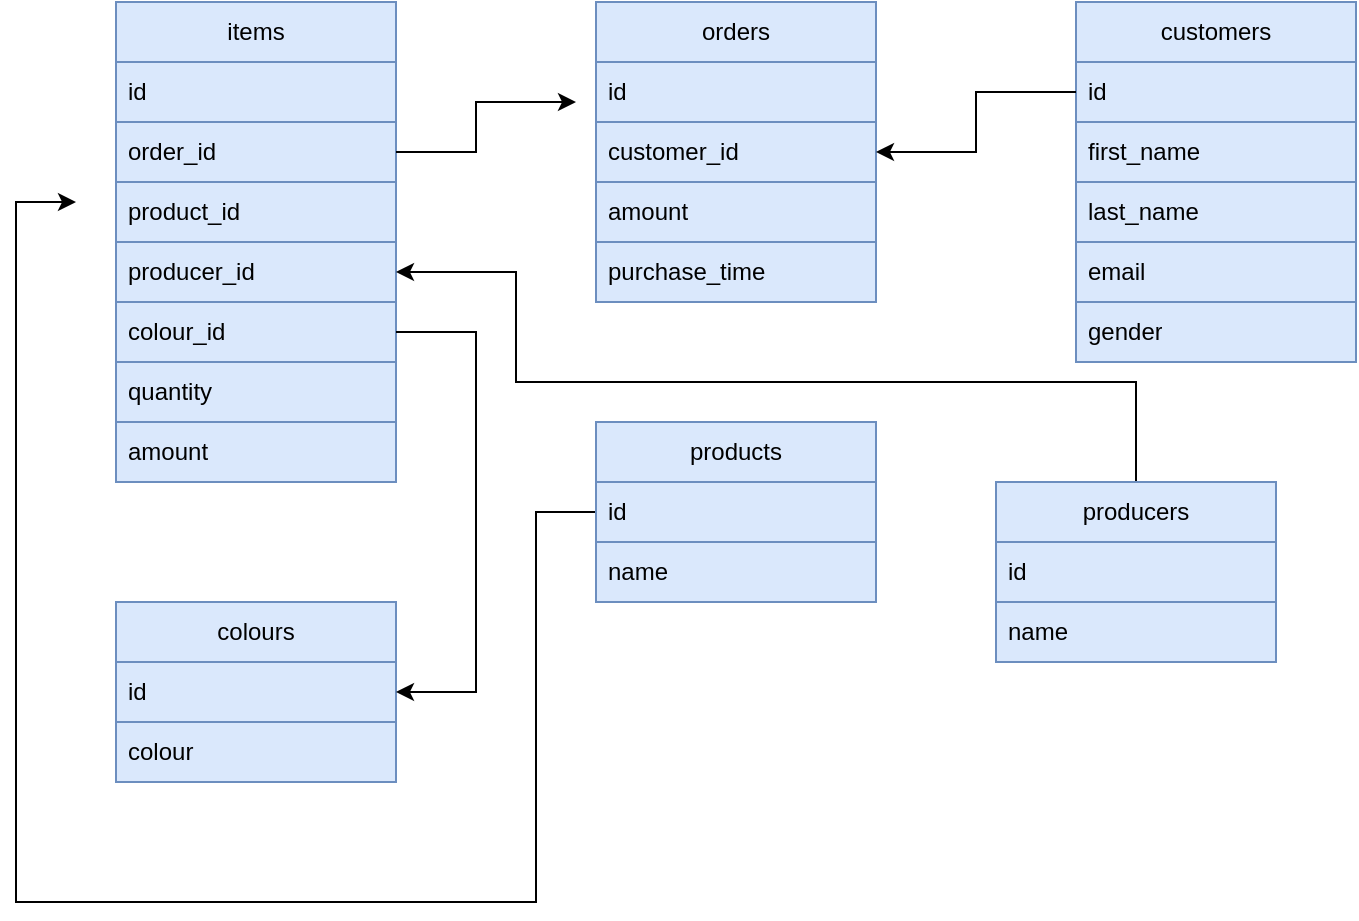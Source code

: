 <mxfile version="23.1.6" type="device">
  <diagram name="Page-1" id="efa7a0a1-bf9b-a30e-e6df-94a7791c09e9">
    <mxGraphModel dx="1026" dy="651" grid="1" gridSize="10" guides="1" tooltips="1" connect="1" arrows="1" fold="1" page="1" pageScale="1" pageWidth="826" pageHeight="1169" background="none" math="0" shadow="0">
      <root>
        <mxCell id="0" />
        <mxCell id="1" parent="0" />
        <mxCell id="-sE4rq7Vnkaze6PcGsHm-114" value="orders" style="swimlane;fontStyle=0;childLayout=stackLayout;horizontal=1;startSize=30;horizontalStack=0;resizeParent=1;resizeParentMax=0;resizeLast=0;collapsible=1;marginBottom=0;whiteSpace=wrap;html=1;fillColor=#dae8fc;strokeColor=#6c8ebf;" vertex="1" parent="1">
          <mxGeometry x="320" y="460" width="140" height="150" as="geometry" />
        </mxCell>
        <mxCell id="-sE4rq7Vnkaze6PcGsHm-115" value="id" style="text;strokeColor=#6c8ebf;fillColor=#dae8fc;align=left;verticalAlign=middle;spacingLeft=4;spacingRight=4;overflow=hidden;points=[[0,0.5],[1,0.5]];portConstraint=eastwest;rotatable=0;whiteSpace=wrap;html=1;" vertex="1" parent="-sE4rq7Vnkaze6PcGsHm-114">
          <mxGeometry y="30" width="140" height="30" as="geometry" />
        </mxCell>
        <mxCell id="-sE4rq7Vnkaze6PcGsHm-116" value="customer_id" style="text;strokeColor=#6c8ebf;fillColor=#dae8fc;align=left;verticalAlign=middle;spacingLeft=4;spacingRight=4;overflow=hidden;points=[[0,0.5],[1,0.5]];portConstraint=eastwest;rotatable=0;whiteSpace=wrap;html=1;" vertex="1" parent="-sE4rq7Vnkaze6PcGsHm-114">
          <mxGeometry y="60" width="140" height="30" as="geometry" />
        </mxCell>
        <mxCell id="-sE4rq7Vnkaze6PcGsHm-117" value="amount" style="text;strokeColor=#6c8ebf;fillColor=#dae8fc;align=left;verticalAlign=middle;spacingLeft=4;spacingRight=4;overflow=hidden;points=[[0,0.5],[1,0.5]];portConstraint=eastwest;rotatable=0;whiteSpace=wrap;html=1;" vertex="1" parent="-sE4rq7Vnkaze6PcGsHm-114">
          <mxGeometry y="90" width="140" height="30" as="geometry" />
        </mxCell>
        <mxCell id="-sE4rq7Vnkaze6PcGsHm-125" value="purchase_time" style="text;strokeColor=#6c8ebf;fillColor=#dae8fc;align=left;verticalAlign=middle;spacingLeft=4;spacingRight=4;overflow=hidden;points=[[0,0.5],[1,0.5]];portConstraint=eastwest;rotatable=0;whiteSpace=wrap;html=1;" vertex="1" parent="-sE4rq7Vnkaze6PcGsHm-114">
          <mxGeometry y="120" width="140" height="30" as="geometry" />
        </mxCell>
        <mxCell id="-sE4rq7Vnkaze6PcGsHm-118" value="items" style="swimlane;fontStyle=0;childLayout=stackLayout;horizontal=1;startSize=30;horizontalStack=0;resizeParent=1;resizeParentMax=0;resizeLast=0;collapsible=1;marginBottom=0;whiteSpace=wrap;html=1;fillColor=#dae8fc;strokeColor=#6c8ebf;" vertex="1" parent="1">
          <mxGeometry x="80" y="460" width="140" height="210" as="geometry" />
        </mxCell>
        <mxCell id="-sE4rq7Vnkaze6PcGsHm-119" value="id" style="text;strokeColor=#6c8ebf;fillColor=#dae8fc;align=left;verticalAlign=middle;spacingLeft=4;spacingRight=4;overflow=hidden;points=[[0,0.5],[1,0.5]];portConstraint=eastwest;rotatable=0;whiteSpace=wrap;html=1;" vertex="1" parent="-sE4rq7Vnkaze6PcGsHm-118">
          <mxGeometry y="30" width="140" height="30" as="geometry" />
        </mxCell>
        <mxCell id="-sE4rq7Vnkaze6PcGsHm-120" value="order_id" style="text;strokeColor=#6c8ebf;fillColor=#dae8fc;align=left;verticalAlign=middle;spacingLeft=4;spacingRight=4;overflow=hidden;points=[[0,0.5],[1,0.5]];portConstraint=eastwest;rotatable=0;whiteSpace=wrap;html=1;" vertex="1" parent="-sE4rq7Vnkaze6PcGsHm-118">
          <mxGeometry y="60" width="140" height="30" as="geometry" />
        </mxCell>
        <mxCell id="-sE4rq7Vnkaze6PcGsHm-124" value="product_id" style="text;strokeColor=#6c8ebf;fillColor=#dae8fc;align=left;verticalAlign=middle;spacingLeft=4;spacingRight=4;overflow=hidden;points=[[0,0.5],[1,0.5]];portConstraint=eastwest;rotatable=0;whiteSpace=wrap;html=1;" vertex="1" parent="-sE4rq7Vnkaze6PcGsHm-118">
          <mxGeometry y="90" width="140" height="30" as="geometry" />
        </mxCell>
        <mxCell id="-sE4rq7Vnkaze6PcGsHm-123" value="producer_id" style="text;strokeColor=#6c8ebf;fillColor=#dae8fc;align=left;verticalAlign=middle;spacingLeft=4;spacingRight=4;overflow=hidden;points=[[0,0.5],[1,0.5]];portConstraint=eastwest;rotatable=0;whiteSpace=wrap;html=1;" vertex="1" parent="-sE4rq7Vnkaze6PcGsHm-118">
          <mxGeometry y="120" width="140" height="30" as="geometry" />
        </mxCell>
        <mxCell id="-sE4rq7Vnkaze6PcGsHm-122" value="colour_id" style="text;strokeColor=#6c8ebf;fillColor=#dae8fc;align=left;verticalAlign=middle;spacingLeft=4;spacingRight=4;overflow=hidden;points=[[0,0.5],[1,0.5]];portConstraint=eastwest;rotatable=0;whiteSpace=wrap;html=1;" vertex="1" parent="-sE4rq7Vnkaze6PcGsHm-118">
          <mxGeometry y="150" width="140" height="30" as="geometry" />
        </mxCell>
        <mxCell id="-sE4rq7Vnkaze6PcGsHm-121" value="quantity" style="text;strokeColor=#6c8ebf;fillColor=#dae8fc;align=left;verticalAlign=middle;spacingLeft=4;spacingRight=4;overflow=hidden;points=[[0,0.5],[1,0.5]];portConstraint=eastwest;rotatable=0;whiteSpace=wrap;html=1;" vertex="1" parent="-sE4rq7Vnkaze6PcGsHm-118">
          <mxGeometry y="180" width="140" height="30" as="geometry" />
        </mxCell>
        <mxCell id="-sE4rq7Vnkaze6PcGsHm-126" value="amount" style="text;strokeColor=#6c8ebf;fillColor=#dae8fc;align=left;verticalAlign=middle;spacingLeft=4;spacingRight=4;overflow=hidden;points=[[0,0.5],[1,0.5]];portConstraint=eastwest;rotatable=0;whiteSpace=wrap;html=1;" vertex="1" parent="1">
          <mxGeometry x="80" y="670" width="140" height="30" as="geometry" />
        </mxCell>
        <mxCell id="-sE4rq7Vnkaze6PcGsHm-127" value="customers" style="swimlane;fontStyle=0;childLayout=stackLayout;horizontal=1;startSize=30;horizontalStack=0;resizeParent=1;resizeParentMax=0;resizeLast=0;collapsible=1;marginBottom=0;whiteSpace=wrap;html=1;fillColor=#dae8fc;strokeColor=#6c8ebf;" vertex="1" parent="1">
          <mxGeometry x="560" y="460" width="140" height="180" as="geometry" />
        </mxCell>
        <mxCell id="-sE4rq7Vnkaze6PcGsHm-128" value="id" style="text;strokeColor=#6c8ebf;fillColor=#dae8fc;align=left;verticalAlign=middle;spacingLeft=4;spacingRight=4;overflow=hidden;points=[[0,0.5],[1,0.5]];portConstraint=eastwest;rotatable=0;whiteSpace=wrap;html=1;" vertex="1" parent="-sE4rq7Vnkaze6PcGsHm-127">
          <mxGeometry y="30" width="140" height="30" as="geometry" />
        </mxCell>
        <mxCell id="-sE4rq7Vnkaze6PcGsHm-129" value="first_name" style="text;strokeColor=#6c8ebf;fillColor=#dae8fc;align=left;verticalAlign=middle;spacingLeft=4;spacingRight=4;overflow=hidden;points=[[0,0.5],[1,0.5]];portConstraint=eastwest;rotatable=0;whiteSpace=wrap;html=1;" vertex="1" parent="-sE4rq7Vnkaze6PcGsHm-127">
          <mxGeometry y="60" width="140" height="30" as="geometry" />
        </mxCell>
        <mxCell id="-sE4rq7Vnkaze6PcGsHm-130" value="last_name" style="text;strokeColor=#6c8ebf;fillColor=#dae8fc;align=left;verticalAlign=middle;spacingLeft=4;spacingRight=4;overflow=hidden;points=[[0,0.5],[1,0.5]];portConstraint=eastwest;rotatable=0;whiteSpace=wrap;html=1;" vertex="1" parent="-sE4rq7Vnkaze6PcGsHm-127">
          <mxGeometry y="90" width="140" height="30" as="geometry" />
        </mxCell>
        <mxCell id="-sE4rq7Vnkaze6PcGsHm-131" value="email" style="text;strokeColor=#6c8ebf;fillColor=#dae8fc;align=left;verticalAlign=middle;spacingLeft=4;spacingRight=4;overflow=hidden;points=[[0,0.5],[1,0.5]];portConstraint=eastwest;rotatable=0;whiteSpace=wrap;html=1;" vertex="1" parent="-sE4rq7Vnkaze6PcGsHm-127">
          <mxGeometry y="120" width="140" height="30" as="geometry" />
        </mxCell>
        <mxCell id="-sE4rq7Vnkaze6PcGsHm-132" value="gender" style="text;strokeColor=#6c8ebf;fillColor=#dae8fc;align=left;verticalAlign=middle;spacingLeft=4;spacingRight=4;overflow=hidden;points=[[0,0.5],[1,0.5]];portConstraint=eastwest;rotatable=0;whiteSpace=wrap;html=1;" vertex="1" parent="-sE4rq7Vnkaze6PcGsHm-127">
          <mxGeometry y="150" width="140" height="30" as="geometry" />
        </mxCell>
        <mxCell id="-sE4rq7Vnkaze6PcGsHm-141" value="" style="edgeStyle=orthogonalEdgeStyle;rounded=0;orthogonalLoop=1;jettySize=auto;html=1;" edge="1" parent="1" source="-sE4rq7Vnkaze6PcGsHm-133">
          <mxGeometry relative="1" as="geometry">
            <mxPoint x="60" y="560" as="targetPoint" />
            <Array as="points">
              <mxPoint x="290" y="715" />
              <mxPoint x="290" y="910" />
              <mxPoint x="30" y="910" />
              <mxPoint x="30" y="560" />
            </Array>
          </mxGeometry>
        </mxCell>
        <mxCell id="-sE4rq7Vnkaze6PcGsHm-133" value="products" style="swimlane;fontStyle=0;childLayout=stackLayout;horizontal=1;startSize=30;horizontalStack=0;resizeParent=1;resizeParentMax=0;resizeLast=0;collapsible=1;marginBottom=0;whiteSpace=wrap;html=1;fillColor=#dae8fc;strokeColor=#6c8ebf;" vertex="1" parent="1">
          <mxGeometry x="320" y="670" width="140" height="90" as="geometry" />
        </mxCell>
        <mxCell id="-sE4rq7Vnkaze6PcGsHm-134" value="id" style="text;strokeColor=#6c8ebf;fillColor=#dae8fc;align=left;verticalAlign=middle;spacingLeft=4;spacingRight=4;overflow=hidden;points=[[0,0.5],[1,0.5]];portConstraint=eastwest;rotatable=0;whiteSpace=wrap;html=1;" vertex="1" parent="-sE4rq7Vnkaze6PcGsHm-133">
          <mxGeometry y="30" width="140" height="30" as="geometry" />
        </mxCell>
        <mxCell id="-sE4rq7Vnkaze6PcGsHm-135" value="name" style="text;strokeColor=#6c8ebf;fillColor=#dae8fc;align=left;verticalAlign=middle;spacingLeft=4;spacingRight=4;overflow=hidden;points=[[0,0.5],[1,0.5]];portConstraint=eastwest;rotatable=0;whiteSpace=wrap;html=1;" vertex="1" parent="-sE4rq7Vnkaze6PcGsHm-133">
          <mxGeometry y="60" width="140" height="30" as="geometry" />
        </mxCell>
        <mxCell id="-sE4rq7Vnkaze6PcGsHm-147" value="" style="edgeStyle=orthogonalEdgeStyle;rounded=0;orthogonalLoop=1;jettySize=auto;html=1;entryX=1;entryY=0.5;entryDx=0;entryDy=0;" edge="1" parent="1" source="-sE4rq7Vnkaze6PcGsHm-138" target="-sE4rq7Vnkaze6PcGsHm-123">
          <mxGeometry relative="1" as="geometry">
            <mxPoint x="310" y="640" as="targetPoint" />
            <Array as="points">
              <mxPoint x="590" y="650" />
              <mxPoint x="280" y="650" />
              <mxPoint x="280" y="595" />
            </Array>
          </mxGeometry>
        </mxCell>
        <mxCell id="-sE4rq7Vnkaze6PcGsHm-138" value="producers" style="swimlane;fontStyle=0;childLayout=stackLayout;horizontal=1;startSize=30;horizontalStack=0;resizeParent=1;resizeParentMax=0;resizeLast=0;collapsible=1;marginBottom=0;whiteSpace=wrap;html=1;fillColor=#dae8fc;strokeColor=#6c8ebf;" vertex="1" parent="1">
          <mxGeometry x="520" y="700" width="140" height="90" as="geometry" />
        </mxCell>
        <mxCell id="-sE4rq7Vnkaze6PcGsHm-139" value="id" style="text;strokeColor=#6c8ebf;fillColor=#dae8fc;align=left;verticalAlign=middle;spacingLeft=4;spacingRight=4;overflow=hidden;points=[[0,0.5],[1,0.5]];portConstraint=eastwest;rotatable=0;whiteSpace=wrap;html=1;" vertex="1" parent="-sE4rq7Vnkaze6PcGsHm-138">
          <mxGeometry y="30" width="140" height="30" as="geometry" />
        </mxCell>
        <mxCell id="-sE4rq7Vnkaze6PcGsHm-140" value="name" style="text;strokeColor=#6c8ebf;fillColor=#dae8fc;align=left;verticalAlign=middle;spacingLeft=4;spacingRight=4;overflow=hidden;points=[[0,0.5],[1,0.5]];portConstraint=eastwest;rotatable=0;whiteSpace=wrap;html=1;" vertex="1" parent="-sE4rq7Vnkaze6PcGsHm-138">
          <mxGeometry y="60" width="140" height="30" as="geometry" />
        </mxCell>
        <mxCell id="-sE4rq7Vnkaze6PcGsHm-145" value="" style="edgeStyle=orthogonalEdgeStyle;rounded=0;orthogonalLoop=1;jettySize=auto;html=1;" edge="1" parent="1" source="-sE4rq7Vnkaze6PcGsHm-120">
          <mxGeometry relative="1" as="geometry">
            <mxPoint x="310" y="510" as="targetPoint" />
            <Array as="points">
              <mxPoint x="260" y="535" />
              <mxPoint x="260" y="510" />
            </Array>
          </mxGeometry>
        </mxCell>
        <mxCell id="-sE4rq7Vnkaze6PcGsHm-146" value="" style="edgeStyle=orthogonalEdgeStyle;rounded=0;orthogonalLoop=1;jettySize=auto;html=1;" edge="1" parent="1" source="-sE4rq7Vnkaze6PcGsHm-128" target="-sE4rq7Vnkaze6PcGsHm-116">
          <mxGeometry relative="1" as="geometry" />
        </mxCell>
        <mxCell id="-sE4rq7Vnkaze6PcGsHm-148" value="colours" style="swimlane;fontStyle=0;childLayout=stackLayout;horizontal=1;startSize=30;horizontalStack=0;resizeParent=1;resizeParentMax=0;resizeLast=0;collapsible=1;marginBottom=0;whiteSpace=wrap;html=1;fillColor=#dae8fc;strokeColor=#6c8ebf;" vertex="1" parent="1">
          <mxGeometry x="80" y="760" width="140" height="90" as="geometry" />
        </mxCell>
        <mxCell id="-sE4rq7Vnkaze6PcGsHm-149" value="id" style="text;strokeColor=#6c8ebf;fillColor=#dae8fc;align=left;verticalAlign=middle;spacingLeft=4;spacingRight=4;overflow=hidden;points=[[0,0.5],[1,0.5]];portConstraint=eastwest;rotatable=0;whiteSpace=wrap;html=1;" vertex="1" parent="-sE4rq7Vnkaze6PcGsHm-148">
          <mxGeometry y="30" width="140" height="30" as="geometry" />
        </mxCell>
        <mxCell id="-sE4rq7Vnkaze6PcGsHm-150" value="colour" style="text;strokeColor=#6c8ebf;fillColor=#dae8fc;align=left;verticalAlign=middle;spacingLeft=4;spacingRight=4;overflow=hidden;points=[[0,0.5],[1,0.5]];portConstraint=eastwest;rotatable=0;whiteSpace=wrap;html=1;" vertex="1" parent="-sE4rq7Vnkaze6PcGsHm-148">
          <mxGeometry y="60" width="140" height="30" as="geometry" />
        </mxCell>
        <mxCell id="-sE4rq7Vnkaze6PcGsHm-156" value="" style="edgeStyle=orthogonalEdgeStyle;rounded=0;orthogonalLoop=1;jettySize=auto;html=1;entryX=1;entryY=0.5;entryDx=0;entryDy=0;exitX=1;exitY=0.5;exitDx=0;exitDy=0;" edge="1" parent="1" source="-sE4rq7Vnkaze6PcGsHm-122" target="-sE4rq7Vnkaze6PcGsHm-149">
          <mxGeometry relative="1" as="geometry">
            <mxPoint x="250" y="610" as="sourcePoint" />
            <Array as="points">
              <mxPoint x="260" y="625" />
              <mxPoint x="260" y="805" />
            </Array>
          </mxGeometry>
        </mxCell>
      </root>
    </mxGraphModel>
  </diagram>
</mxfile>
